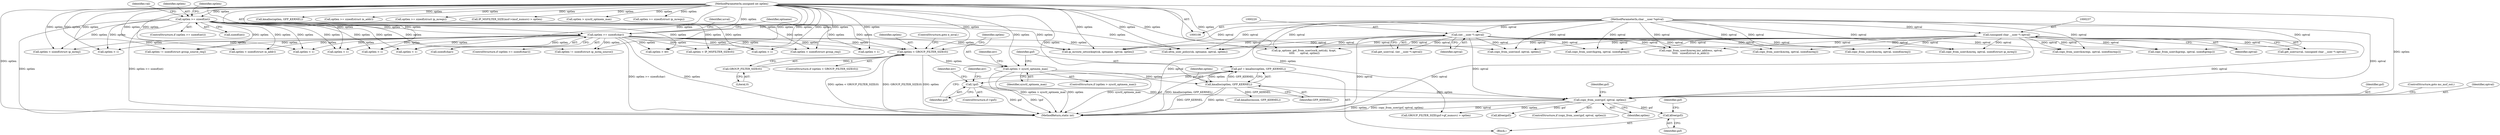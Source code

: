 digraph "0_linux_f6d8bd051c391c1c0458a30b2a7abcd939329259_26@pointer" {
"1001589" [label="(Call,kfree(gsf))"];
"1001436" [label="(Call,copy_from_user(gsf, optval, optlen))"];
"1001423" [label="(Call,!gsf)"];
"1001417" [label="(Call,gsf = kmalloc(optlen, GFP_KERNEL))"];
"1001419" [label="(Call,kmalloc(optlen, GFP_KERNEL))"];
"1001408" [label="(Call,optlen > sysctl_optmem_max)"];
"1001402" [label="(Call,optlen < GROUP_FILTER_SIZE(0))"];
"1000227" [label="(Call,optlen >= sizeof(char))"];
"1000211" [label="(Call,optlen >= sizeof(int))"];
"1000113" [label="(MethodParameterIn,unsigned int optlen)"];
"1001404" [label="(Call,GROUP_FILTER_SIZE(0))"];
"1000219" [label="(Call,(int __user *) optval)"];
"1000112" [label="(MethodParameterIn,char __user *optval)"];
"1000236" [label="(Call,(unsigned char __user *) optval)"];
"1001011" [label="(Call,copy_from_user(&mreqs, optval, sizeof(mreqs)))"];
"1001208" [label="(Call,copy_from_user(&greqs, optval, sizeof(greqs)))"];
"1000221" [label="(Identifier,optval)"];
"1000227" [label="(Call,optlen >= sizeof(char))"];
"1001131" [label="(Call,copy_from_user(&greq, optval, sizeof(greq)))"];
"1001437" [label="(Identifier,gsf)"];
"1001005" [label="(Call,optlen != sizeof(struct ip_mreq_source))"];
"1001640" [label="(Call,optlen < 1)"];
"1000272" [label="(Call,optlen > 40)"];
"1001408" [label="(Call,optlen > sysctl_optmem_max)"];
"1000910" [label="(Call,optlen < IP_MSFILTER_SIZE(0))"];
"1000235" [label="(Identifier,ucval)"];
"1001413" [label="(Identifier,err)"];
"1001121" [label="(Call,optlen < sizeof(struct group_req))"];
"1001590" [label="(Identifier,gsf)"];
"1001603" [label="(Call,kfree(gsf))"];
"1001403" [label="(Identifier,optlen)"];
"1000720" [label="(Call,copy_from_user(&mreq.imr_address, optval,\n\t\t\t\t\t   sizeof(struct in_addr)))"];
"1001589" [label="(Call,kfree(gsf))"];
"1000656" [label="(Call,optlen < 1)"];
"1000218" [label="(Identifier,val)"];
"1001665" [label="(Call,xfrm_user_policy(sk, optname, optval, optlen))"];
"1001410" [label="(Identifier,sysctl_optmem_max)"];
"1000699" [label="(Call,copy_from_user(&mreq, optval, sizeof(mreq)))"];
"1000849" [label="(Call,optlen < sizeof(struct ip_mreq))"];
"1000517" [label="(Call,optlen < 1)"];
"1001202" [label="(Call,optlen != sizeof(struct group_source_req))"];
"1000217" [label="(Call,get_user(val, (int __user *) optval))"];
"1001420" [label="(Identifier,optlen)"];
"1000683" [label="(Call,optlen < sizeof(struct in_addr))"];
"1001406" [label="(ControlStructure,goto e_inval;)"];
"1000927" [label="(Call,kmalloc(optlen, GFP_KERNEL))"];
"1000944" [label="(Call,copy_from_user(msf, optval, optlen))"];
"1000212" [label="(Identifier,optlen)"];
"1000112" [label="(MethodParameterIn,char __user *optval)"];
"1000716" [label="(Call,optlen >= sizeof(struct in_addr))"];
"1000693" [label="(Call,optlen >= sizeof(struct ip_mreqn))"];
"1001435" [label="(ControlStructure,if (copy_from_user(gsf, optval, optlen)))"];
"1001409" [label="(Identifier,optlen)"];
"1000251" [label="(Call,ip_mroute_setsockopt(sk, optname, optval, optlen))"];
"1001419" [label="(Call,kmalloc(optlen, GFP_KERNEL))"];
"1000236" [label="(Call,(unsigned char __user *) optval)"];
"1001407" [label="(ControlStructure,if (optlen > sysctl_optmem_max))"];
"1000627" [label="(Call,optlen < 1)"];
"1001423" [label="(Call,!gsf)"];
"1000249" [label="(Identifier,optname)"];
"1000210" [label="(ControlStructure,if (optlen >= sizeof(int)))"];
"1000278" [label="(Call,ip_options_get_from_user(sock_net(sk), &opt,\n \t\t\t\t\t       optval, optlen))"];
"1000865" [label="(Call,copy_from_user(&mreq, optval, sizeof(mreq)))"];
"1001592" [label="(Identifier,gsf)"];
"1000228" [label="(Identifier,optlen)"];
"1000113" [label="(MethodParameterIn,unsigned int optlen)"];
"1000219" [label="(Call,(int __user *) optval)"];
"1000229" [label="(Call,sizeof(char))"];
"1001683" [label="(Call,optlen < 1)"];
"1001432" [label="(Identifier,err)"];
"1001401" [label="(ControlStructure,if (optlen < GROUP_FILTER_SIZE(0)))"];
"1001388" [label="(Block,)"];
"1001418" [label="(Identifier,gsf)"];
"1001697" [label="(Call,optlen < 1)"];
"1001436" [label="(Call,copy_from_user(gsf, optval, optlen))"];
"1001440" [label="(ControlStructure,goto mc_msf_out;)"];
"1000238" [label="(Identifier,optval)"];
"1001438" [label="(Identifier,optval)"];
"1000973" [label="(Call,IP_MSFILTER_SIZE(msf->imsf_numsrc) > optlen)"];
"1001404" [label="(Call,GROUP_FILTER_SIZE(0))"];
"1000881" [label="(Call,copy_from_user(&mreq, optval, sizeof(struct ip_mreq)))"];
"1001480" [label="(Call,kmalloc(msize, GFP_KERNEL))"];
"1000211" [label="(Call,optlen >= sizeof(int))"];
"1001402" [label="(Call,optlen < GROUP_FILTER_SIZE(0))"];
"1001608" [label="(Call,optlen < 1)"];
"1000213" [label="(Call,sizeof(int))"];
"1001422" [label="(ControlStructure,if (!gsf))"];
"1000226" [label="(ControlStructure,if (optlen >= sizeof(char)))"];
"1001427" [label="(Identifier,err)"];
"1001405" [label="(Literal,0)"];
"1000916" [label="(Call,optlen > sysctl_optmem_max)"];
"1001424" [label="(Identifier,gsf)"];
"1000234" [label="(Call,get_user(ucval, (unsigned char __user *) optval))"];
"1001439" [label="(Identifier,optlen)"];
"1001421" [label="(Identifier,GFP_KERNEL)"];
"1001417" [label="(Call,gsf = kmalloc(optlen, GFP_KERNEL))"];
"1001445" [label="(Identifier,gsf)"];
"1000859" [label="(Call,optlen >= sizeof(struct ip_mreqn))"];
"1001732" [label="(MethodReturn,static int)"];
"1001460" [label="(Call,GROUP_FILTER_SIZE(gsf->gf_numsrc) > optlen)"];
"1001589" -> "1001388"  [label="AST: "];
"1001589" -> "1001590"  [label="CFG: "];
"1001590" -> "1001589"  [label="AST: "];
"1001592" -> "1001589"  [label="CFG: "];
"1001436" -> "1001589"  [label="DDG: gsf"];
"1001436" -> "1001435"  [label="AST: "];
"1001436" -> "1001439"  [label="CFG: "];
"1001437" -> "1001436"  [label="AST: "];
"1001438" -> "1001436"  [label="AST: "];
"1001439" -> "1001436"  [label="AST: "];
"1001440" -> "1001436"  [label="CFG: "];
"1001445" -> "1001436"  [label="CFG: "];
"1001436" -> "1001732"  [label="DDG: optlen"];
"1001436" -> "1001732"  [label="DDG: copy_from_user(gsf, optval, optlen)"];
"1001436" -> "1001732"  [label="DDG: optval"];
"1001423" -> "1001436"  [label="DDG: gsf"];
"1000219" -> "1001436"  [label="DDG: optval"];
"1000236" -> "1001436"  [label="DDG: optval"];
"1000112" -> "1001436"  [label="DDG: optval"];
"1001419" -> "1001436"  [label="DDG: optlen"];
"1000113" -> "1001436"  [label="DDG: optlen"];
"1001436" -> "1001460"  [label="DDG: optlen"];
"1001436" -> "1001603"  [label="DDG: gsf"];
"1001423" -> "1001422"  [label="AST: "];
"1001423" -> "1001424"  [label="CFG: "];
"1001424" -> "1001423"  [label="AST: "];
"1001427" -> "1001423"  [label="CFG: "];
"1001432" -> "1001423"  [label="CFG: "];
"1001423" -> "1001732"  [label="DDG: !gsf"];
"1001423" -> "1001732"  [label="DDG: gsf"];
"1001417" -> "1001423"  [label="DDG: gsf"];
"1001417" -> "1001388"  [label="AST: "];
"1001417" -> "1001419"  [label="CFG: "];
"1001418" -> "1001417"  [label="AST: "];
"1001419" -> "1001417"  [label="AST: "];
"1001424" -> "1001417"  [label="CFG: "];
"1001417" -> "1001732"  [label="DDG: kmalloc(optlen, GFP_KERNEL)"];
"1001419" -> "1001417"  [label="DDG: optlen"];
"1001419" -> "1001417"  [label="DDG: GFP_KERNEL"];
"1001419" -> "1001421"  [label="CFG: "];
"1001420" -> "1001419"  [label="AST: "];
"1001421" -> "1001419"  [label="AST: "];
"1001419" -> "1001732"  [label="DDG: GFP_KERNEL"];
"1001419" -> "1001732"  [label="DDG: optlen"];
"1001408" -> "1001419"  [label="DDG: optlen"];
"1000113" -> "1001419"  [label="DDG: optlen"];
"1001419" -> "1001480"  [label="DDG: GFP_KERNEL"];
"1001408" -> "1001407"  [label="AST: "];
"1001408" -> "1001410"  [label="CFG: "];
"1001409" -> "1001408"  [label="AST: "];
"1001410" -> "1001408"  [label="AST: "];
"1001413" -> "1001408"  [label="CFG: "];
"1001418" -> "1001408"  [label="CFG: "];
"1001408" -> "1001732"  [label="DDG: sysctl_optmem_max"];
"1001408" -> "1001732"  [label="DDG: optlen > sysctl_optmem_max"];
"1001408" -> "1001732"  [label="DDG: optlen"];
"1001402" -> "1001408"  [label="DDG: optlen"];
"1000113" -> "1001408"  [label="DDG: optlen"];
"1001402" -> "1001401"  [label="AST: "];
"1001402" -> "1001404"  [label="CFG: "];
"1001403" -> "1001402"  [label="AST: "];
"1001404" -> "1001402"  [label="AST: "];
"1001406" -> "1001402"  [label="CFG: "];
"1001409" -> "1001402"  [label="CFG: "];
"1001402" -> "1001732"  [label="DDG: GROUP_FILTER_SIZE(0)"];
"1001402" -> "1001732"  [label="DDG: optlen"];
"1001402" -> "1001732"  [label="DDG: optlen < GROUP_FILTER_SIZE(0)"];
"1000227" -> "1001402"  [label="DDG: optlen"];
"1000211" -> "1001402"  [label="DDG: optlen"];
"1000113" -> "1001402"  [label="DDG: optlen"];
"1001404" -> "1001402"  [label="DDG: 0"];
"1000227" -> "1000226"  [label="AST: "];
"1000227" -> "1000229"  [label="CFG: "];
"1000228" -> "1000227"  [label="AST: "];
"1000229" -> "1000227"  [label="AST: "];
"1000235" -> "1000227"  [label="CFG: "];
"1000249" -> "1000227"  [label="CFG: "];
"1000227" -> "1001732"  [label="DDG: optlen >= sizeof(char)"];
"1000227" -> "1001732"  [label="DDG: optlen"];
"1000211" -> "1000227"  [label="DDG: optlen"];
"1000113" -> "1000227"  [label="DDG: optlen"];
"1000227" -> "1000251"  [label="DDG: optlen"];
"1000227" -> "1000272"  [label="DDG: optlen"];
"1000227" -> "1000517"  [label="DDG: optlen"];
"1000227" -> "1000627"  [label="DDG: optlen"];
"1000227" -> "1000656"  [label="DDG: optlen"];
"1000227" -> "1000683"  [label="DDG: optlen"];
"1000227" -> "1000849"  [label="DDG: optlen"];
"1000227" -> "1000910"  [label="DDG: optlen"];
"1000227" -> "1001005"  [label="DDG: optlen"];
"1000227" -> "1001121"  [label="DDG: optlen"];
"1000227" -> "1001202"  [label="DDG: optlen"];
"1000227" -> "1001608"  [label="DDG: optlen"];
"1000227" -> "1001640"  [label="DDG: optlen"];
"1000227" -> "1001665"  [label="DDG: optlen"];
"1000227" -> "1001683"  [label="DDG: optlen"];
"1000227" -> "1001697"  [label="DDG: optlen"];
"1000211" -> "1000210"  [label="AST: "];
"1000211" -> "1000213"  [label="CFG: "];
"1000212" -> "1000211"  [label="AST: "];
"1000213" -> "1000211"  [label="AST: "];
"1000218" -> "1000211"  [label="CFG: "];
"1000228" -> "1000211"  [label="CFG: "];
"1000211" -> "1001732"  [label="DDG: optlen"];
"1000211" -> "1001732"  [label="DDG: optlen >= sizeof(int)"];
"1000113" -> "1000211"  [label="DDG: optlen"];
"1000211" -> "1000251"  [label="DDG: optlen"];
"1000211" -> "1000272"  [label="DDG: optlen"];
"1000211" -> "1000517"  [label="DDG: optlen"];
"1000211" -> "1000627"  [label="DDG: optlen"];
"1000211" -> "1000656"  [label="DDG: optlen"];
"1000211" -> "1000683"  [label="DDG: optlen"];
"1000211" -> "1000849"  [label="DDG: optlen"];
"1000211" -> "1000910"  [label="DDG: optlen"];
"1000211" -> "1001005"  [label="DDG: optlen"];
"1000211" -> "1001121"  [label="DDG: optlen"];
"1000211" -> "1001202"  [label="DDG: optlen"];
"1000211" -> "1001608"  [label="DDG: optlen"];
"1000211" -> "1001640"  [label="DDG: optlen"];
"1000211" -> "1001665"  [label="DDG: optlen"];
"1000211" -> "1001683"  [label="DDG: optlen"];
"1000211" -> "1001697"  [label="DDG: optlen"];
"1000113" -> "1000108"  [label="AST: "];
"1000113" -> "1001732"  [label="DDG: optlen"];
"1000113" -> "1000251"  [label="DDG: optlen"];
"1000113" -> "1000272"  [label="DDG: optlen"];
"1000113" -> "1000278"  [label="DDG: optlen"];
"1000113" -> "1000517"  [label="DDG: optlen"];
"1000113" -> "1000627"  [label="DDG: optlen"];
"1000113" -> "1000656"  [label="DDG: optlen"];
"1000113" -> "1000683"  [label="DDG: optlen"];
"1000113" -> "1000693"  [label="DDG: optlen"];
"1000113" -> "1000716"  [label="DDG: optlen"];
"1000113" -> "1000849"  [label="DDG: optlen"];
"1000113" -> "1000859"  [label="DDG: optlen"];
"1000113" -> "1000910"  [label="DDG: optlen"];
"1000113" -> "1000916"  [label="DDG: optlen"];
"1000113" -> "1000927"  [label="DDG: optlen"];
"1000113" -> "1000944"  [label="DDG: optlen"];
"1000113" -> "1000973"  [label="DDG: optlen"];
"1000113" -> "1001005"  [label="DDG: optlen"];
"1000113" -> "1001121"  [label="DDG: optlen"];
"1000113" -> "1001202"  [label="DDG: optlen"];
"1000113" -> "1001460"  [label="DDG: optlen"];
"1000113" -> "1001608"  [label="DDG: optlen"];
"1000113" -> "1001640"  [label="DDG: optlen"];
"1000113" -> "1001665"  [label="DDG: optlen"];
"1000113" -> "1001683"  [label="DDG: optlen"];
"1000113" -> "1001697"  [label="DDG: optlen"];
"1001404" -> "1001405"  [label="CFG: "];
"1001405" -> "1001404"  [label="AST: "];
"1000219" -> "1000217"  [label="AST: "];
"1000219" -> "1000221"  [label="CFG: "];
"1000220" -> "1000219"  [label="AST: "];
"1000221" -> "1000219"  [label="AST: "];
"1000217" -> "1000219"  [label="CFG: "];
"1000219" -> "1001732"  [label="DDG: optval"];
"1000219" -> "1000217"  [label="DDG: optval"];
"1000112" -> "1000219"  [label="DDG: optval"];
"1000219" -> "1000251"  [label="DDG: optval"];
"1000219" -> "1000278"  [label="DDG: optval"];
"1000219" -> "1000699"  [label="DDG: optval"];
"1000219" -> "1000720"  [label="DDG: optval"];
"1000219" -> "1000865"  [label="DDG: optval"];
"1000219" -> "1000881"  [label="DDG: optval"];
"1000219" -> "1000944"  [label="DDG: optval"];
"1000219" -> "1001011"  [label="DDG: optval"];
"1000219" -> "1001131"  [label="DDG: optval"];
"1000219" -> "1001208"  [label="DDG: optval"];
"1000219" -> "1001665"  [label="DDG: optval"];
"1000112" -> "1000108"  [label="AST: "];
"1000112" -> "1001732"  [label="DDG: optval"];
"1000112" -> "1000236"  [label="DDG: optval"];
"1000112" -> "1000251"  [label="DDG: optval"];
"1000112" -> "1000278"  [label="DDG: optval"];
"1000112" -> "1000699"  [label="DDG: optval"];
"1000112" -> "1000720"  [label="DDG: optval"];
"1000112" -> "1000865"  [label="DDG: optval"];
"1000112" -> "1000881"  [label="DDG: optval"];
"1000112" -> "1000944"  [label="DDG: optval"];
"1000112" -> "1001011"  [label="DDG: optval"];
"1000112" -> "1001131"  [label="DDG: optval"];
"1000112" -> "1001208"  [label="DDG: optval"];
"1000112" -> "1001665"  [label="DDG: optval"];
"1000236" -> "1000234"  [label="AST: "];
"1000236" -> "1000238"  [label="CFG: "];
"1000237" -> "1000236"  [label="AST: "];
"1000238" -> "1000236"  [label="AST: "];
"1000234" -> "1000236"  [label="CFG: "];
"1000236" -> "1001732"  [label="DDG: optval"];
"1000236" -> "1000234"  [label="DDG: optval"];
"1000236" -> "1000251"  [label="DDG: optval"];
"1000236" -> "1000278"  [label="DDG: optval"];
"1000236" -> "1000699"  [label="DDG: optval"];
"1000236" -> "1000720"  [label="DDG: optval"];
"1000236" -> "1000865"  [label="DDG: optval"];
"1000236" -> "1000881"  [label="DDG: optval"];
"1000236" -> "1000944"  [label="DDG: optval"];
"1000236" -> "1001011"  [label="DDG: optval"];
"1000236" -> "1001131"  [label="DDG: optval"];
"1000236" -> "1001208"  [label="DDG: optval"];
"1000236" -> "1001665"  [label="DDG: optval"];
}
